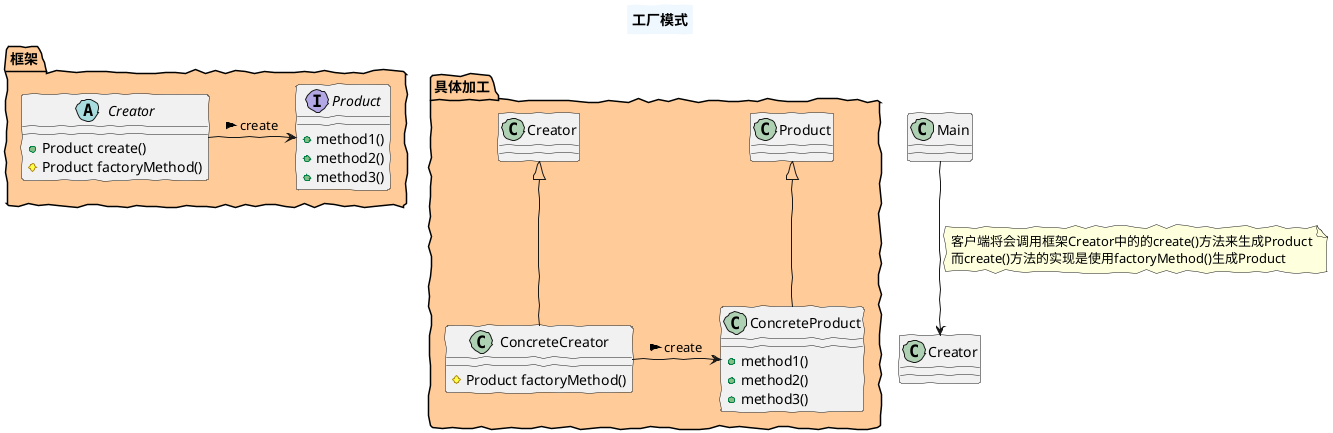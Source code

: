 @startuml

skinparam handwritten true
skinparam titleBorderThickness 2
skinparam titleBackgroundColor AliceBlue


title
    工厂模式
end title

package "框架" #FFCC99{

    abstract Creator{
        + Product create()
        # Product factoryMethod()
    }

    interface Product{
        + method1()
        + method2()
        + method3()
    }

    Creator -right-> Product : create >

}

package "具体加工" #FFCC99{

    class ConcreteCreator extends Creator{
        # Product factoryMethod()
    }

    class ConcreteProduct extends Product{
        + method1()
        + method2()
        + method3()
    }

    ConcreteCreator -right-> ConcreteProduct : create >
}

Main --> Creator

note right on link
    客户端将会调用框架Creator中的的create()方法来生成Product
    而create()方法的实现是使用factoryMethod()生成Product
end note

@enduml